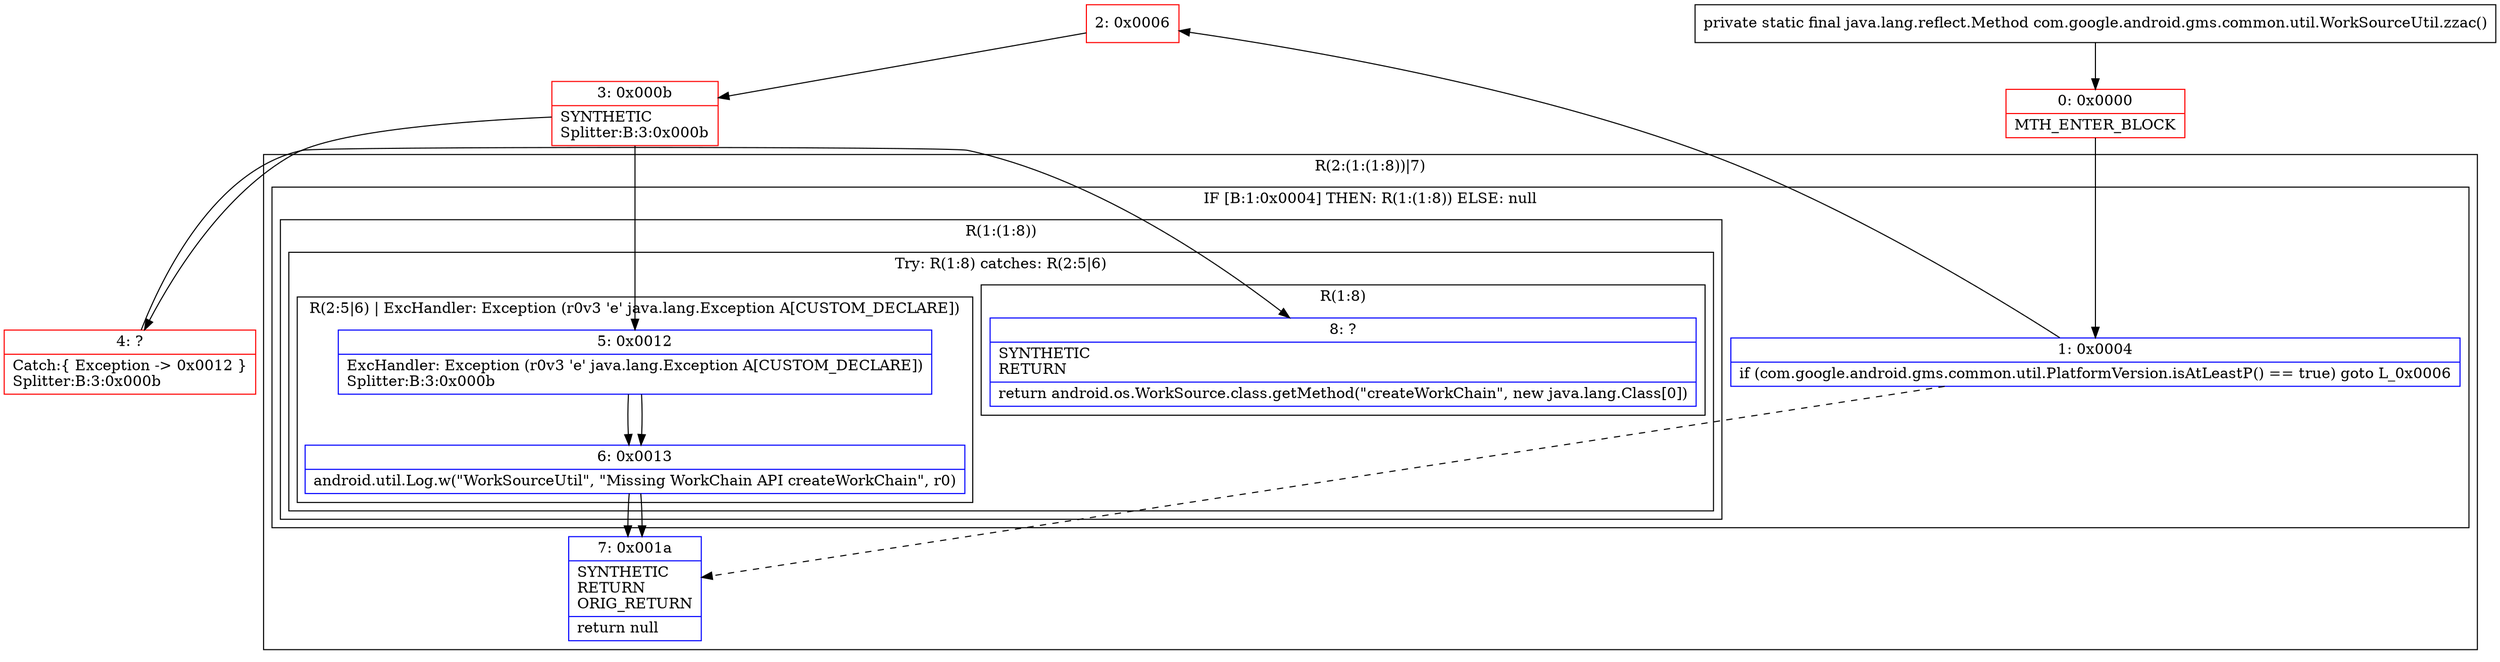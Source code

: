 digraph "CFG forcom.google.android.gms.common.util.WorkSourceUtil.zzac()Ljava\/lang\/reflect\/Method;" {
subgraph cluster_Region_2116893403 {
label = "R(2:(1:(1:8))|7)";
node [shape=record,color=blue];
subgraph cluster_IfRegion_1696295137 {
label = "IF [B:1:0x0004] THEN: R(1:(1:8)) ELSE: null";
node [shape=record,color=blue];
Node_1 [shape=record,label="{1\:\ 0x0004|if (com.google.android.gms.common.util.PlatformVersion.isAtLeastP() == true) goto L_0x0006\l}"];
subgraph cluster_Region_671484879 {
label = "R(1:(1:8))";
node [shape=record,color=blue];
subgraph cluster_TryCatchRegion_1072136951 {
label = "Try: R(1:8) catches: R(2:5|6)";
node [shape=record,color=blue];
subgraph cluster_Region_680234034 {
label = "R(1:8)";
node [shape=record,color=blue];
Node_8 [shape=record,label="{8\:\ ?|SYNTHETIC\lRETURN\l|return android.os.WorkSource.class.getMethod(\"createWorkChain\", new java.lang.Class[0])\l}"];
}
subgraph cluster_Region_384415138 {
label = "R(2:5|6) | ExcHandler: Exception (r0v3 'e' java.lang.Exception A[CUSTOM_DECLARE])\l";
node [shape=record,color=blue];
Node_5 [shape=record,label="{5\:\ 0x0012|ExcHandler: Exception (r0v3 'e' java.lang.Exception A[CUSTOM_DECLARE])\lSplitter:B:3:0x000b\l}"];
Node_6 [shape=record,label="{6\:\ 0x0013|android.util.Log.w(\"WorkSourceUtil\", \"Missing WorkChain API createWorkChain\", r0)\l}"];
}
}
}
}
Node_7 [shape=record,label="{7\:\ 0x001a|SYNTHETIC\lRETURN\lORIG_RETURN\l|return null\l}"];
}
subgraph cluster_Region_384415138 {
label = "R(2:5|6) | ExcHandler: Exception (r0v3 'e' java.lang.Exception A[CUSTOM_DECLARE])\l";
node [shape=record,color=blue];
Node_5 [shape=record,label="{5\:\ 0x0012|ExcHandler: Exception (r0v3 'e' java.lang.Exception A[CUSTOM_DECLARE])\lSplitter:B:3:0x000b\l}"];
Node_6 [shape=record,label="{6\:\ 0x0013|android.util.Log.w(\"WorkSourceUtil\", \"Missing WorkChain API createWorkChain\", r0)\l}"];
}
Node_0 [shape=record,color=red,label="{0\:\ 0x0000|MTH_ENTER_BLOCK\l}"];
Node_2 [shape=record,color=red,label="{2\:\ 0x0006}"];
Node_3 [shape=record,color=red,label="{3\:\ 0x000b|SYNTHETIC\lSplitter:B:3:0x000b\l}"];
Node_4 [shape=record,color=red,label="{4\:\ ?|Catch:\{ Exception \-\> 0x0012 \}\lSplitter:B:3:0x000b\l}"];
MethodNode[shape=record,label="{private static final java.lang.reflect.Method com.google.android.gms.common.util.WorkSourceUtil.zzac() }"];
MethodNode -> Node_0;
Node_1 -> Node_2;
Node_1 -> Node_7[style=dashed];
Node_5 -> Node_6;
Node_6 -> Node_7;
Node_5 -> Node_6;
Node_6 -> Node_7;
Node_0 -> Node_1;
Node_2 -> Node_3;
Node_3 -> Node_4;
Node_3 -> Node_5;
Node_4 -> Node_8;
}

